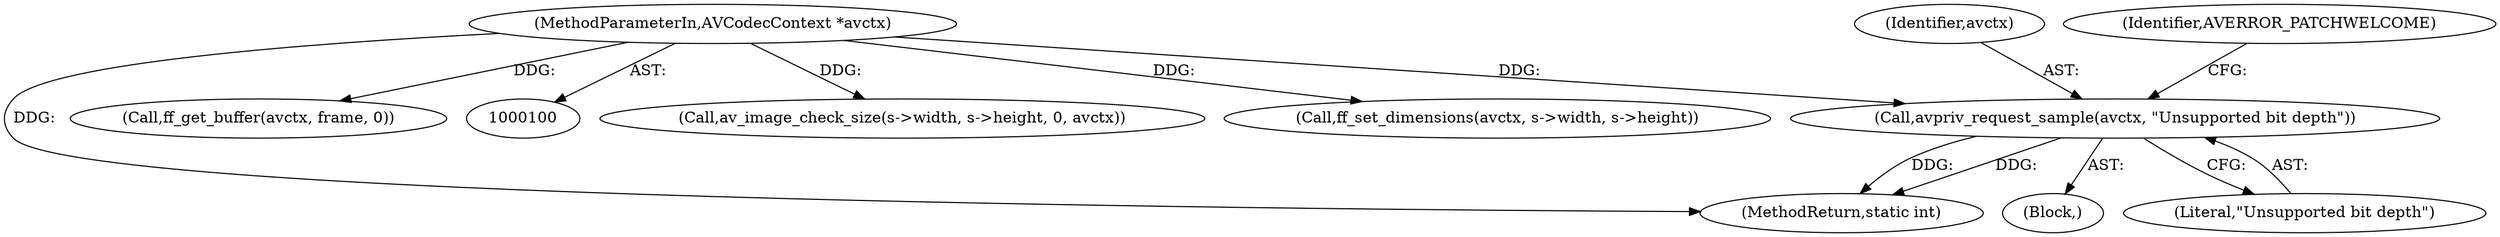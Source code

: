 digraph "0_FFmpeg_8c2ea3030af7b40a3c4275696fb5c76cdb80950a@pointer" {
"1000226" [label="(Call,avpriv_request_sample(avctx, \"Unsupported bit depth\"))"];
"1000101" [label="(MethodParameterIn,AVCodecContext *avctx)"];
"1000298" [label="(Call,av_image_check_size(s->width, s->height, 0, avctx))"];
"1000330" [label="(Call,ff_set_dimensions(avctx, s->width, s->height))"];
"1000101" [label="(MethodParameterIn,AVCodecContext *avctx)"];
"1000931" [label="(MethodReturn,static int)"];
"1000227" [label="(Identifier,avctx)"];
"1000225" [label="(Block,)"];
"1000226" [label="(Call,avpriv_request_sample(avctx, \"Unsupported bit depth\"))"];
"1000348" [label="(Call,ff_get_buffer(avctx, frame, 0))"];
"1000230" [label="(Identifier,AVERROR_PATCHWELCOME)"];
"1000228" [label="(Literal,\"Unsupported bit depth\")"];
"1000226" -> "1000225"  [label="AST: "];
"1000226" -> "1000228"  [label="CFG: "];
"1000227" -> "1000226"  [label="AST: "];
"1000228" -> "1000226"  [label="AST: "];
"1000230" -> "1000226"  [label="CFG: "];
"1000226" -> "1000931"  [label="DDG: "];
"1000226" -> "1000931"  [label="DDG: "];
"1000101" -> "1000226"  [label="DDG: "];
"1000101" -> "1000100"  [label="AST: "];
"1000101" -> "1000931"  [label="DDG: "];
"1000101" -> "1000298"  [label="DDG: "];
"1000101" -> "1000330"  [label="DDG: "];
"1000101" -> "1000348"  [label="DDG: "];
}
